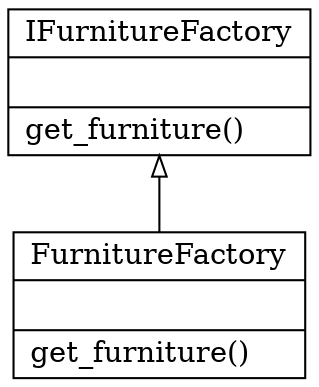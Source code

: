 digraph "classes_abstract_factory" {
charset="utf-8"
rankdir=BT
"0" [label="{FurnitureFactory|\l|get_furniture()\l}", shape="record"];
"1" [label="{IFurnitureFactory|\l|get_furniture()\l}", shape="record"];
"0" -> "1" [arrowhead="empty", arrowtail="none"];
}
